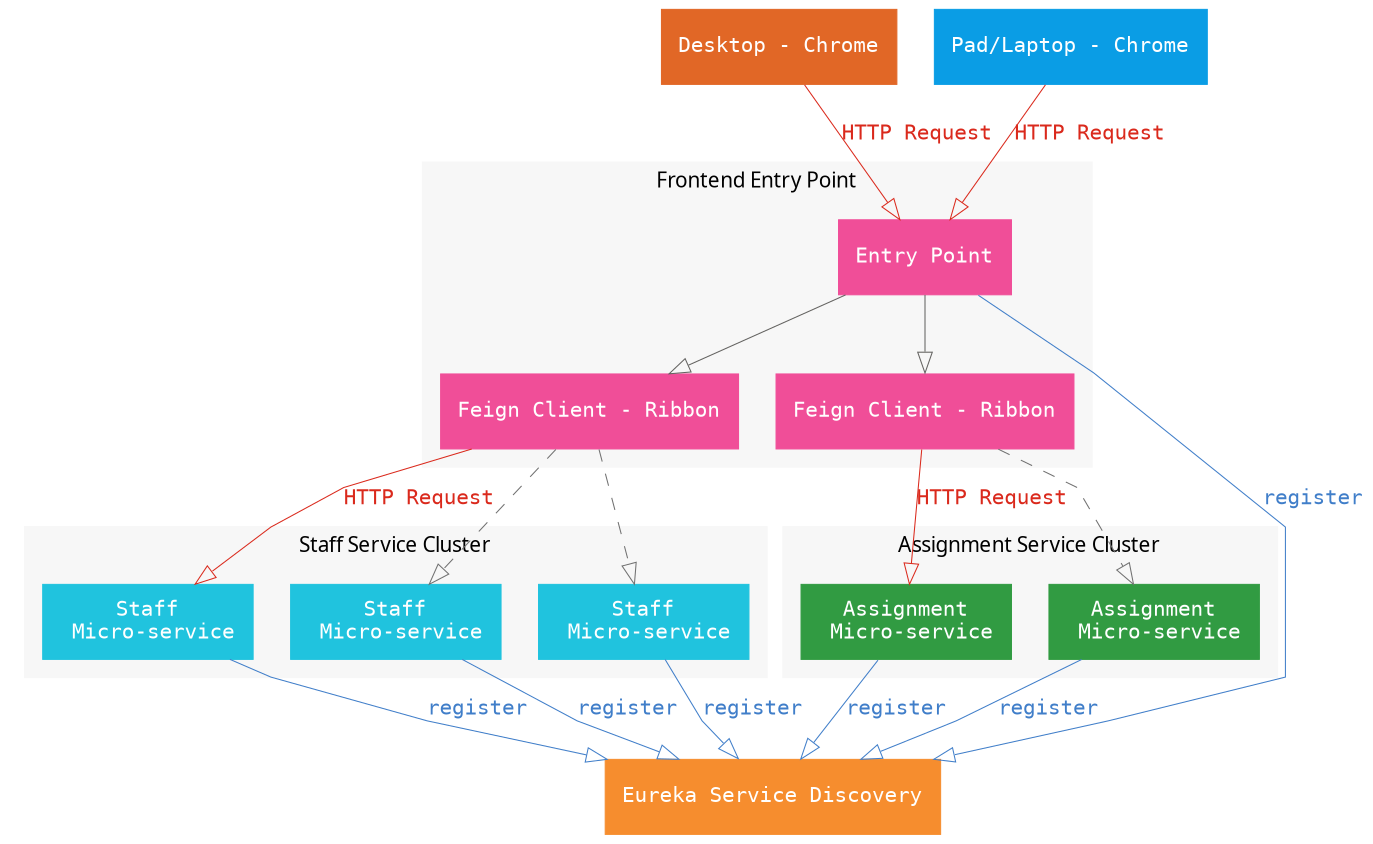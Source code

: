 digraph jigsaw {
	fontname="Microsoft YaHei";
    fontsize=10;
    dir=LR;
	splines="compound";

    graph [dpi=180];

    node [color="#3C7CCC", shape="record", fontname="Consolas", fontsize=10, penwidth=0.5];
    edge [color="#636260", fontname="Consolas", fontsize=10, arrowhead="empty",	penwidth=0.5];

	desktop [label="Desktop - Chrome", color="#E16726", style="filled", fontcolor="#ffffff"];
	pad [label="Pad/Laptop - Chrome", color="#0A9DE5", style="filled", fontcolor="#ffffff"];

    eureka_server [label="Eureka Service Discovery", color="#F68D2E", style="filled", fontcolor="#ffffff"];

 	{
    	rank = same;
  		//entry_point;
  		//eureka_server;
  	}

  	subgraph cluster_frontend {
		label="Frontend Entry Point";
		style="filled"
		color="#F7F7F7"

		feign_client_staff [label="Feign Client - Ribbon", color="#F04E98", style="filled", fontcolor="#ffffff"];
		feign_client_assignment [label="Feign Client - Ribbon", color="#F04E98", style="filled", fontcolor="#ffffff"];
		entry_point [label="Entry Point", color="#F04E98", style="filled", fontcolor="#ffffff"];
  	}

  	entry_point -> feign_client_assignment;
  	entry_point -> feign_client_staff;

    subgraph cluster_staff {
    	label="Staff Service Cluster";
		style="filled"
		color="#F7F7F7"

    	staff_service_1 [label="Staff\n Micro-service", color="#20C3DE", style="filled", fontcolor="#ffffff"];
    	staff_service_2 [label="Staff\n Micro-service", color="#20C3DE", style="filled", fontcolor="#ffffff"];
    	staff_service_3 [label="Staff\n Micro-service", color="#20C3DE", style="filled", fontcolor="#ffffff"];
    }

    subgraph cluster_assignments {
    	label="Assignment Service Cluster";
		style="filled"
		color="#F7F7F7"

    	assignment_service_1 [label="Assignment\n Micro-service", color="#319B42", style="filled", fontcolor="#ffffff"];
    	assignment_service_2 [label="Assignment\n Micro-service", color="#319B42", style="filled", fontcolor="#ffffff"];
    }

    desktop -> entry_point [label="HTTP Request", color="#DA291C", fontcolor="#DA291C"];
    pad -> entry_point [label="HTTP Request", color="#DA291C", fontcolor="#DA291C"];

    entry_point -> eureka_server [label="register", color="#407EC9", fontcolor="#407EC9"];
    staff_service_1 -> eureka_server [label="register", color="#407EC9", fontcolor="#407EC9"];
    staff_service_2 -> eureka_server [label="register", color="#407EC9", fontcolor="#407EC9"];
    staff_service_3 -> eureka_server [label="register", color="#407EC9", fontcolor="#407EC9"];

    assignment_service_1 -> eureka_server [label="register", color="#407EC9", fontcolor="#407EC9"];
    assignment_service_2 -> eureka_server [label="register", color="#407EC9", fontcolor="#407EC9"];


    feign_client_staff -> staff_service_1 [label="HTTP Request", color="#DA291C", fontcolor="#DA291C"];
    feign_client_staff -> staff_service_2 [style="dashed", color="#707070"];
    feign_client_staff -> staff_service_3 [style="dashed", color="#707070"];

    feign_client_assignment -> assignment_service_1 [label="HTTP Request", color="#DA291C", fontcolor="#DA291C"];
    feign_client_assignment -> assignment_service_2 [style="dashed", color="#707070"];

}